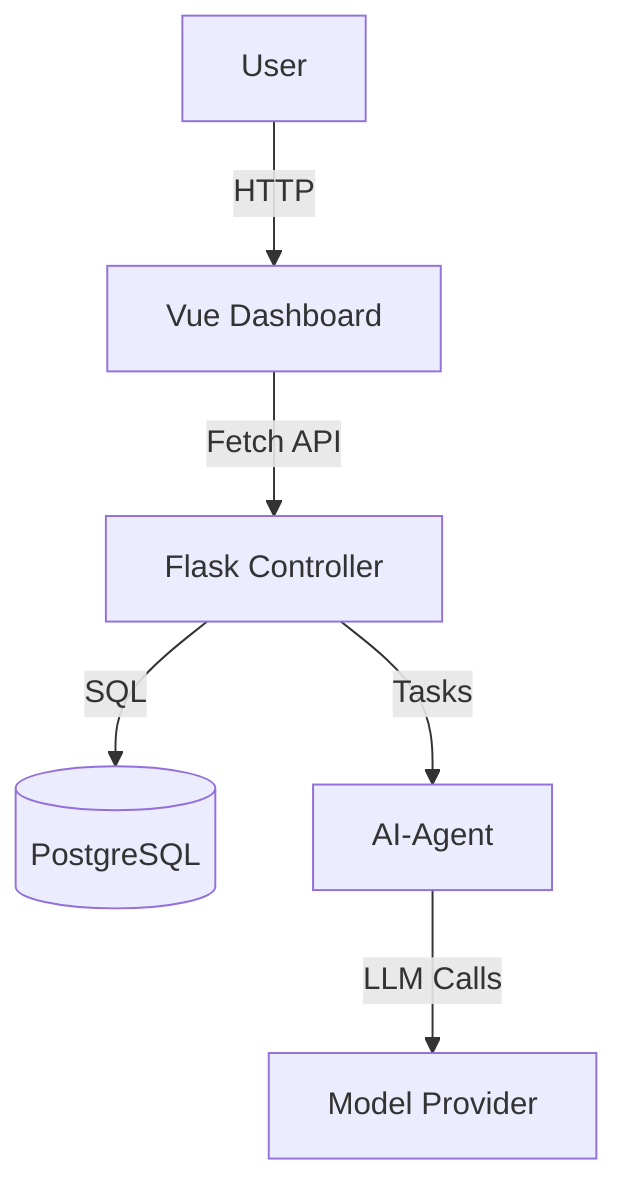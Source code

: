 graph TD
  User[User] -->|HTTP| Frontend[Vue Dashboard]
  Frontend -->|Fetch API| Controller[Flask Controller]
  Controller -->|SQL| Database[(PostgreSQL)]
  Controller -->|Tasks| AIAgent[AI-Agent]
  AIAgent -->|LLM Calls| LLM[Model Provider]